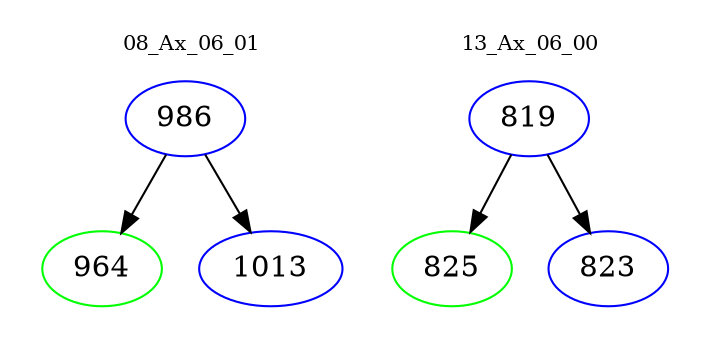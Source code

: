 digraph{
subgraph cluster_0 {
color = white
label = "08_Ax_06_01";
fontsize=10;
T0_986 [label="986", color="blue"]
T0_986 -> T0_964 [color="black"]
T0_964 [label="964", color="green"]
T0_986 -> T0_1013 [color="black"]
T0_1013 [label="1013", color="blue"]
}
subgraph cluster_1 {
color = white
label = "13_Ax_06_00";
fontsize=10;
T1_819 [label="819", color="blue"]
T1_819 -> T1_825 [color="black"]
T1_825 [label="825", color="green"]
T1_819 -> T1_823 [color="black"]
T1_823 [label="823", color="blue"]
}
}
